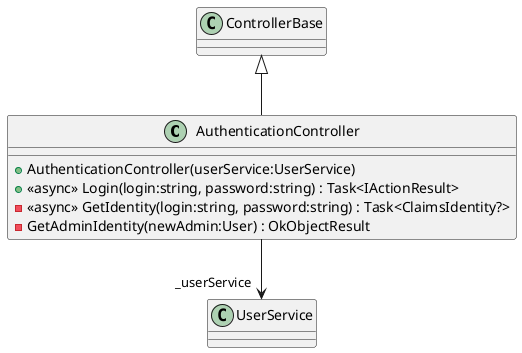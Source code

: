 @startuml
class AuthenticationController {
    + AuthenticationController(userService:UserService)
    + <<async>> Login(login:string, password:string) : Task<IActionResult>
    - <<async>> GetIdentity(login:string, password:string) : Task<ClaimsIdentity?>
    - GetAdminIdentity(newAdmin:User) : OkObjectResult
}
ControllerBase <|-- AuthenticationController
AuthenticationController --> "_userService" UserService
@enduml
